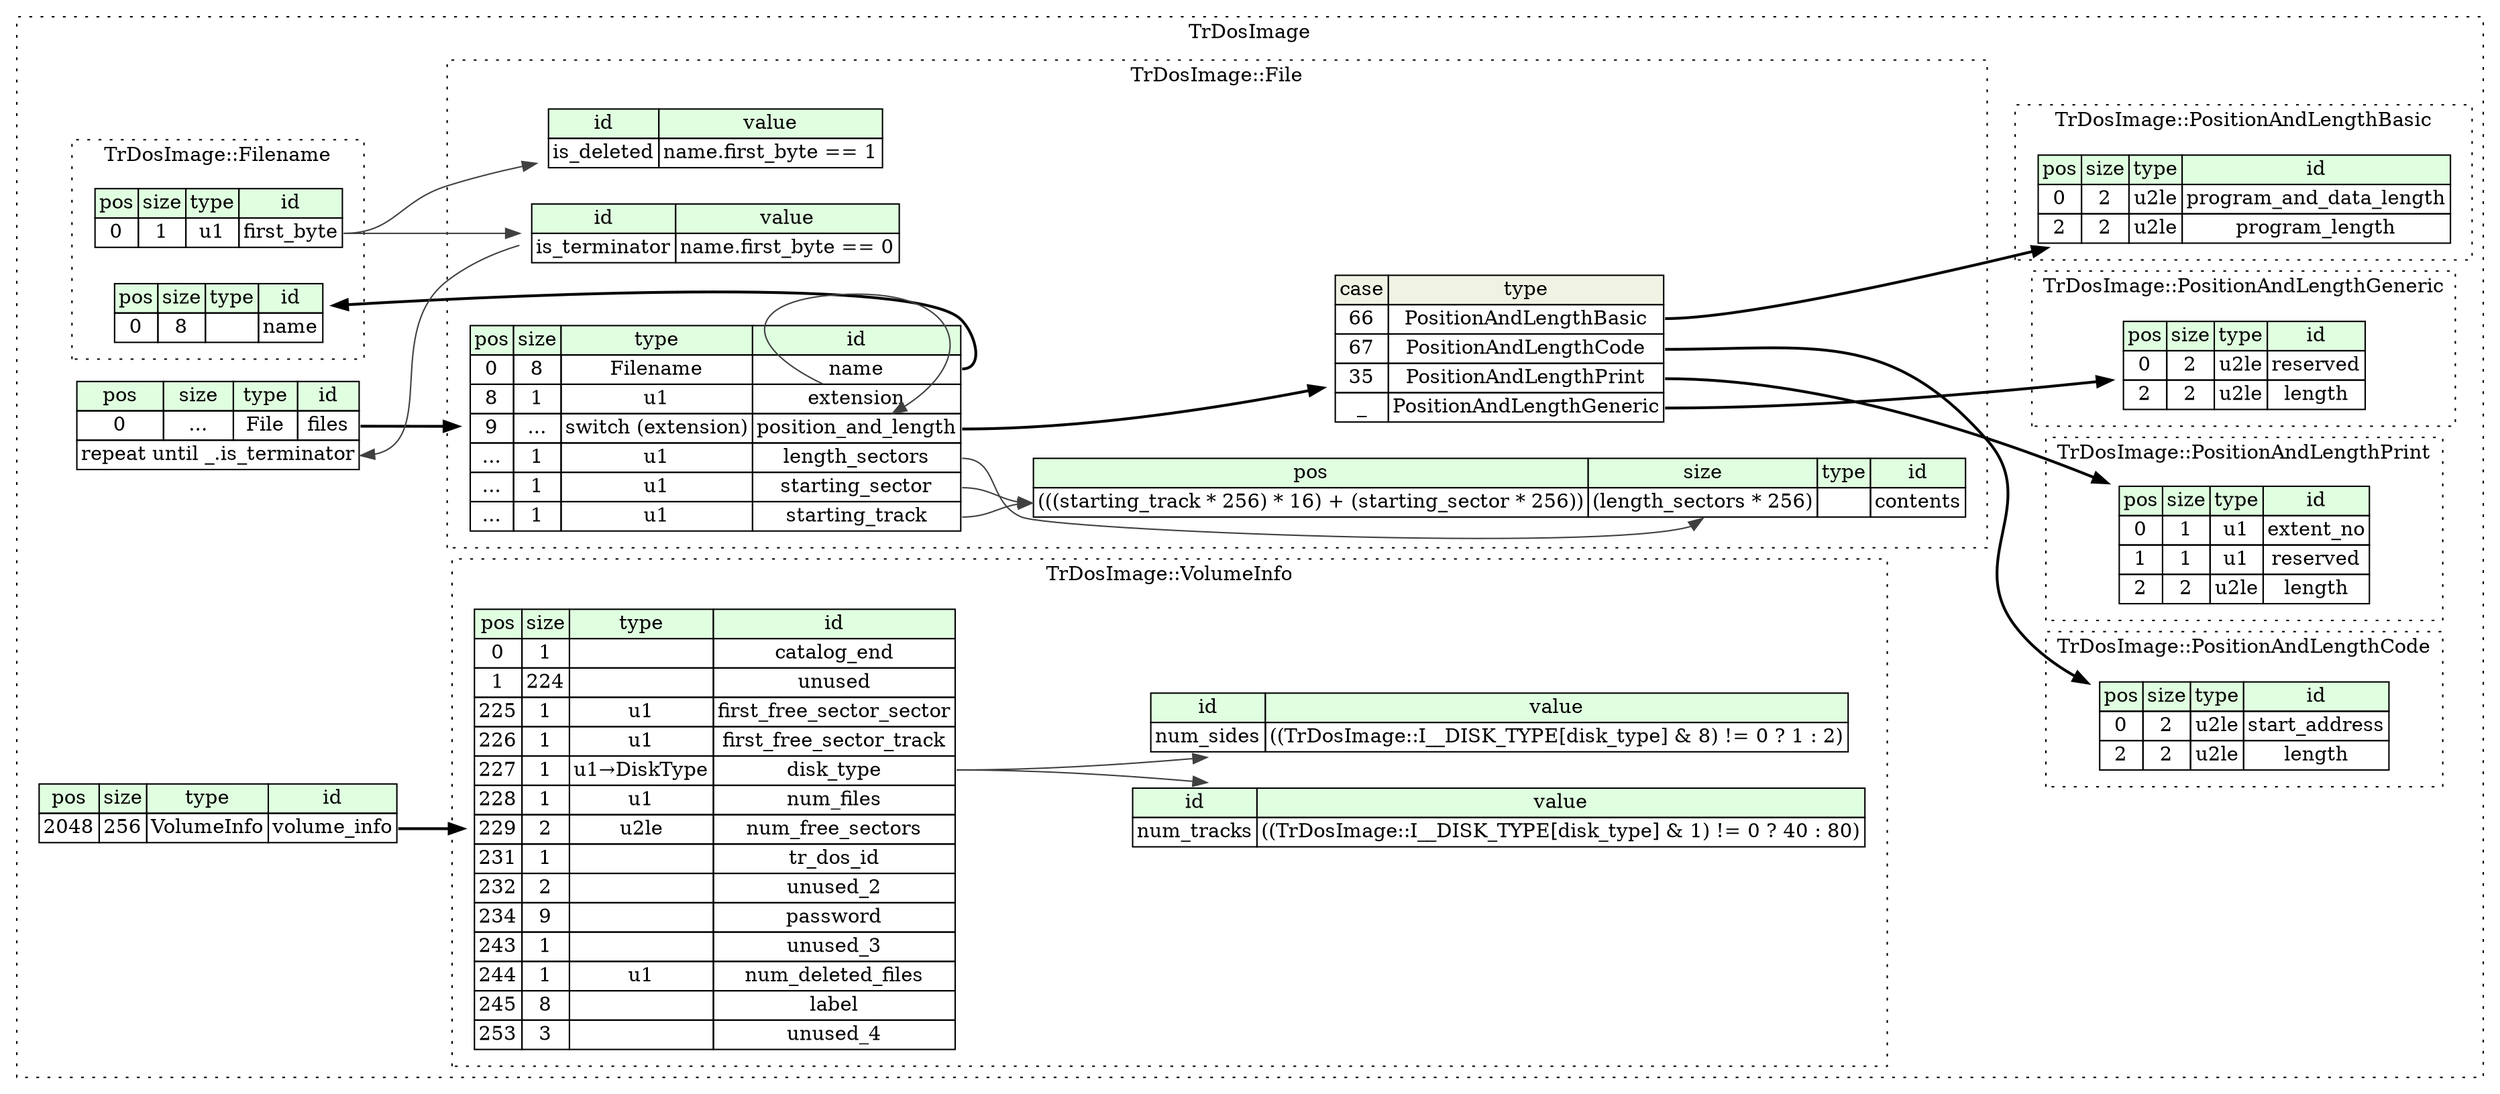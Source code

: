 digraph {
	rankdir=LR;
	node [shape=plaintext];
	subgraph cluster__tr_dos_image {
		label="TrDosImage";
		graph[style=dotted];

		tr_dos_image__seq [label=<<TABLE BORDER="0" CELLBORDER="1" CELLSPACING="0">
			<TR><TD BGCOLOR="#E0FFE0">pos</TD><TD BGCOLOR="#E0FFE0">size</TD><TD BGCOLOR="#E0FFE0">type</TD><TD BGCOLOR="#E0FFE0">id</TD></TR>
			<TR><TD PORT="files_pos">0</TD><TD PORT="files_size">...</TD><TD>File</TD><TD PORT="files_type">files</TD></TR>
			<TR><TD COLSPAN="4" PORT="files__repeat">repeat until _.is_terminator</TD></TR>
		</TABLE>>];
		tr_dos_image__inst__volume_info [label=<<TABLE BORDER="0" CELLBORDER="1" CELLSPACING="0">
			<TR><TD BGCOLOR="#E0FFE0">pos</TD><TD BGCOLOR="#E0FFE0">size</TD><TD BGCOLOR="#E0FFE0">type</TD><TD BGCOLOR="#E0FFE0">id</TD></TR>
			<TR><TD PORT="volume_info_pos">2048</TD><TD PORT="volume_info_size">256</TD><TD>VolumeInfo</TD><TD PORT="volume_info_type">volume_info</TD></TR>
		</TABLE>>];
		subgraph cluster__volume_info {
			label="TrDosImage::VolumeInfo";
			graph[style=dotted];

			volume_info__seq [label=<<TABLE BORDER="0" CELLBORDER="1" CELLSPACING="0">
				<TR><TD BGCOLOR="#E0FFE0">pos</TD><TD BGCOLOR="#E0FFE0">size</TD><TD BGCOLOR="#E0FFE0">type</TD><TD BGCOLOR="#E0FFE0">id</TD></TR>
				<TR><TD PORT="catalog_end_pos">0</TD><TD PORT="catalog_end_size">1</TD><TD></TD><TD PORT="catalog_end_type">catalog_end</TD></TR>
				<TR><TD PORT="unused_pos">1</TD><TD PORT="unused_size">224</TD><TD></TD><TD PORT="unused_type">unused</TD></TR>
				<TR><TD PORT="first_free_sector_sector_pos">225</TD><TD PORT="first_free_sector_sector_size">1</TD><TD>u1</TD><TD PORT="first_free_sector_sector_type">first_free_sector_sector</TD></TR>
				<TR><TD PORT="first_free_sector_track_pos">226</TD><TD PORT="first_free_sector_track_size">1</TD><TD>u1</TD><TD PORT="first_free_sector_track_type">first_free_sector_track</TD></TR>
				<TR><TD PORT="disk_type_pos">227</TD><TD PORT="disk_type_size">1</TD><TD>u1→DiskType</TD><TD PORT="disk_type_type">disk_type</TD></TR>
				<TR><TD PORT="num_files_pos">228</TD><TD PORT="num_files_size">1</TD><TD>u1</TD><TD PORT="num_files_type">num_files</TD></TR>
				<TR><TD PORT="num_free_sectors_pos">229</TD><TD PORT="num_free_sectors_size">2</TD><TD>u2le</TD><TD PORT="num_free_sectors_type">num_free_sectors</TD></TR>
				<TR><TD PORT="tr_dos_id_pos">231</TD><TD PORT="tr_dos_id_size">1</TD><TD></TD><TD PORT="tr_dos_id_type">tr_dos_id</TD></TR>
				<TR><TD PORT="unused_2_pos">232</TD><TD PORT="unused_2_size">2</TD><TD></TD><TD PORT="unused_2_type">unused_2</TD></TR>
				<TR><TD PORT="password_pos">234</TD><TD PORT="password_size">9</TD><TD></TD><TD PORT="password_type">password</TD></TR>
				<TR><TD PORT="unused_3_pos">243</TD><TD PORT="unused_3_size">1</TD><TD></TD><TD PORT="unused_3_type">unused_3</TD></TR>
				<TR><TD PORT="num_deleted_files_pos">244</TD><TD PORT="num_deleted_files_size">1</TD><TD>u1</TD><TD PORT="num_deleted_files_type">num_deleted_files</TD></TR>
				<TR><TD PORT="label_pos">245</TD><TD PORT="label_size">8</TD><TD></TD><TD PORT="label_type">label</TD></TR>
				<TR><TD PORT="unused_4_pos">253</TD><TD PORT="unused_4_size">3</TD><TD></TD><TD PORT="unused_4_type">unused_4</TD></TR>
			</TABLE>>];
			volume_info__inst__num_tracks [label=<<TABLE BORDER="0" CELLBORDER="1" CELLSPACING="0">
				<TR><TD BGCOLOR="#E0FFE0">id</TD><TD BGCOLOR="#E0FFE0">value</TD></TR>
				<TR><TD>num_tracks</TD><TD>((TrDosImage::I__DISK_TYPE[disk_type] &amp; 1) != 0 ? 40 : 80)</TD></TR>
			</TABLE>>];
			volume_info__inst__num_sides [label=<<TABLE BORDER="0" CELLBORDER="1" CELLSPACING="0">
				<TR><TD BGCOLOR="#E0FFE0">id</TD><TD BGCOLOR="#E0FFE0">value</TD></TR>
				<TR><TD>num_sides</TD><TD>((TrDosImage::I__DISK_TYPE[disk_type] &amp; 8) != 0 ? 1 : 2)</TD></TR>
			</TABLE>>];
		}
		subgraph cluster__position_and_length_code {
			label="TrDosImage::PositionAndLengthCode";
			graph[style=dotted];

			position_and_length_code__seq [label=<<TABLE BORDER="0" CELLBORDER="1" CELLSPACING="0">
				<TR><TD BGCOLOR="#E0FFE0">pos</TD><TD BGCOLOR="#E0FFE0">size</TD><TD BGCOLOR="#E0FFE0">type</TD><TD BGCOLOR="#E0FFE0">id</TD></TR>
				<TR><TD PORT="start_address_pos">0</TD><TD PORT="start_address_size">2</TD><TD>u2le</TD><TD PORT="start_address_type">start_address</TD></TR>
				<TR><TD PORT="length_pos">2</TD><TD PORT="length_size">2</TD><TD>u2le</TD><TD PORT="length_type">length</TD></TR>
			</TABLE>>];
		}
		subgraph cluster__filename {
			label="TrDosImage::Filename";
			graph[style=dotted];

			filename__seq [label=<<TABLE BORDER="0" CELLBORDER="1" CELLSPACING="0">
				<TR><TD BGCOLOR="#E0FFE0">pos</TD><TD BGCOLOR="#E0FFE0">size</TD><TD BGCOLOR="#E0FFE0">type</TD><TD BGCOLOR="#E0FFE0">id</TD></TR>
				<TR><TD PORT="name_pos">0</TD><TD PORT="name_size">8</TD><TD></TD><TD PORT="name_type">name</TD></TR>
			</TABLE>>];
			filename__inst__first_byte [label=<<TABLE BORDER="0" CELLBORDER="1" CELLSPACING="0">
				<TR><TD BGCOLOR="#E0FFE0">pos</TD><TD BGCOLOR="#E0FFE0">size</TD><TD BGCOLOR="#E0FFE0">type</TD><TD BGCOLOR="#E0FFE0">id</TD></TR>
				<TR><TD PORT="first_byte_pos">0</TD><TD PORT="first_byte_size">1</TD><TD>u1</TD><TD PORT="first_byte_type">first_byte</TD></TR>
			</TABLE>>];
		}
		subgraph cluster__position_and_length_print {
			label="TrDosImage::PositionAndLengthPrint";
			graph[style=dotted];

			position_and_length_print__seq [label=<<TABLE BORDER="0" CELLBORDER="1" CELLSPACING="0">
				<TR><TD BGCOLOR="#E0FFE0">pos</TD><TD BGCOLOR="#E0FFE0">size</TD><TD BGCOLOR="#E0FFE0">type</TD><TD BGCOLOR="#E0FFE0">id</TD></TR>
				<TR><TD PORT="extent_no_pos">0</TD><TD PORT="extent_no_size">1</TD><TD>u1</TD><TD PORT="extent_no_type">extent_no</TD></TR>
				<TR><TD PORT="reserved_pos">1</TD><TD PORT="reserved_size">1</TD><TD>u1</TD><TD PORT="reserved_type">reserved</TD></TR>
				<TR><TD PORT="length_pos">2</TD><TD PORT="length_size">2</TD><TD>u2le</TD><TD PORT="length_type">length</TD></TR>
			</TABLE>>];
		}
		subgraph cluster__position_and_length_generic {
			label="TrDosImage::PositionAndLengthGeneric";
			graph[style=dotted];

			position_and_length_generic__seq [label=<<TABLE BORDER="0" CELLBORDER="1" CELLSPACING="0">
				<TR><TD BGCOLOR="#E0FFE0">pos</TD><TD BGCOLOR="#E0FFE0">size</TD><TD BGCOLOR="#E0FFE0">type</TD><TD BGCOLOR="#E0FFE0">id</TD></TR>
				<TR><TD PORT="reserved_pos">0</TD><TD PORT="reserved_size">2</TD><TD>u2le</TD><TD PORT="reserved_type">reserved</TD></TR>
				<TR><TD PORT="length_pos">2</TD><TD PORT="length_size">2</TD><TD>u2le</TD><TD PORT="length_type">length</TD></TR>
			</TABLE>>];
		}
		subgraph cluster__position_and_length_basic {
			label="TrDosImage::PositionAndLengthBasic";
			graph[style=dotted];

			position_and_length_basic__seq [label=<<TABLE BORDER="0" CELLBORDER="1" CELLSPACING="0">
				<TR><TD BGCOLOR="#E0FFE0">pos</TD><TD BGCOLOR="#E0FFE0">size</TD><TD BGCOLOR="#E0FFE0">type</TD><TD BGCOLOR="#E0FFE0">id</TD></TR>
				<TR><TD PORT="program_and_data_length_pos">0</TD><TD PORT="program_and_data_length_size">2</TD><TD>u2le</TD><TD PORT="program_and_data_length_type">program_and_data_length</TD></TR>
				<TR><TD PORT="program_length_pos">2</TD><TD PORT="program_length_size">2</TD><TD>u2le</TD><TD PORT="program_length_type">program_length</TD></TR>
			</TABLE>>];
		}
		subgraph cluster__file {
			label="TrDosImage::File";
			graph[style=dotted];

			file__seq [label=<<TABLE BORDER="0" CELLBORDER="1" CELLSPACING="0">
				<TR><TD BGCOLOR="#E0FFE0">pos</TD><TD BGCOLOR="#E0FFE0">size</TD><TD BGCOLOR="#E0FFE0">type</TD><TD BGCOLOR="#E0FFE0">id</TD></TR>
				<TR><TD PORT="name_pos">0</TD><TD PORT="name_size">8</TD><TD>Filename</TD><TD PORT="name_type">name</TD></TR>
				<TR><TD PORT="extension_pos">8</TD><TD PORT="extension_size">1</TD><TD>u1</TD><TD PORT="extension_type">extension</TD></TR>
				<TR><TD PORT="position_and_length_pos">9</TD><TD PORT="position_and_length_size">...</TD><TD>switch (extension)</TD><TD PORT="position_and_length_type">position_and_length</TD></TR>
				<TR><TD PORT="length_sectors_pos">...</TD><TD PORT="length_sectors_size">1</TD><TD>u1</TD><TD PORT="length_sectors_type">length_sectors</TD></TR>
				<TR><TD PORT="starting_sector_pos">...</TD><TD PORT="starting_sector_size">1</TD><TD>u1</TD><TD PORT="starting_sector_type">starting_sector</TD></TR>
				<TR><TD PORT="starting_track_pos">...</TD><TD PORT="starting_track_size">1</TD><TD>u1</TD><TD PORT="starting_track_type">starting_track</TD></TR>
			</TABLE>>];
			file__inst__is_deleted [label=<<TABLE BORDER="0" CELLBORDER="1" CELLSPACING="0">
				<TR><TD BGCOLOR="#E0FFE0">id</TD><TD BGCOLOR="#E0FFE0">value</TD></TR>
				<TR><TD>is_deleted</TD><TD>name.first_byte == 1</TD></TR>
			</TABLE>>];
			file__inst__is_terminator [label=<<TABLE BORDER="0" CELLBORDER="1" CELLSPACING="0">
				<TR><TD BGCOLOR="#E0FFE0">id</TD><TD BGCOLOR="#E0FFE0">value</TD></TR>
				<TR><TD>is_terminator</TD><TD>name.first_byte == 0</TD></TR>
			</TABLE>>];
			file__inst__contents [label=<<TABLE BORDER="0" CELLBORDER="1" CELLSPACING="0">
				<TR><TD BGCOLOR="#E0FFE0">pos</TD><TD BGCOLOR="#E0FFE0">size</TD><TD BGCOLOR="#E0FFE0">type</TD><TD BGCOLOR="#E0FFE0">id</TD></TR>
				<TR><TD PORT="contents_pos">(((starting_track * 256) * 16) + (starting_sector * 256))</TD><TD PORT="contents_size">(length_sectors * 256)</TD><TD></TD><TD PORT="contents_type">contents</TD></TR>
			</TABLE>>];
file__seq_position_and_length_switch [label=<<TABLE BORDER="0" CELLBORDER="1" CELLSPACING="0">
	<TR><TD BGCOLOR="#F0F2E4">case</TD><TD BGCOLOR="#F0F2E4">type</TD></TR>
	<TR><TD>66</TD><TD PORT="case0">PositionAndLengthBasic</TD></TR>
	<TR><TD>67</TD><TD PORT="case1">PositionAndLengthCode</TD></TR>
	<TR><TD>35</TD><TD PORT="case2">PositionAndLengthPrint</TD></TR>
	<TR><TD>_</TD><TD PORT="case3">PositionAndLengthGeneric</TD></TR>
</TABLE>>];
		}
	}
	tr_dos_image__seq:files_type -> file__seq [style=bold];
	file__inst__is_terminator:is_terminator_type -> tr_dos_image__seq:files__repeat [color="#404040"];
	tr_dos_image__inst__volume_info:volume_info_type -> volume_info__seq [style=bold];
	volume_info__seq:disk_type_type -> volume_info__inst__num_tracks [color="#404040"];
	volume_info__seq:disk_type_type -> volume_info__inst__num_sides [color="#404040"];
	file__seq:name_type -> filename__seq [style=bold];
	file__seq:position_and_length_type -> file__seq_position_and_length_switch [style=bold];
	file__seq_position_and_length_switch:case0 -> position_and_length_basic__seq [style=bold];
	file__seq_position_and_length_switch:case1 -> position_and_length_code__seq [style=bold];
	file__seq_position_and_length_switch:case2 -> position_and_length_print__seq [style=bold];
	file__seq_position_and_length_switch:case3 -> position_and_length_generic__seq [style=bold];
	file__seq:extension_type -> file__seq:position_and_length_type [color="#404040"];
	filename__inst__first_byte:first_byte_type -> file__inst__is_deleted [color="#404040"];
	filename__inst__first_byte:first_byte_type -> file__inst__is_terminator [color="#404040"];
	file__seq:starting_track_type -> file__inst__contents:contents_pos [color="#404040"];
	file__seq:starting_sector_type -> file__inst__contents:contents_pos [color="#404040"];
	file__seq:length_sectors_type -> file__inst__contents:contents_size [color="#404040"];
}
